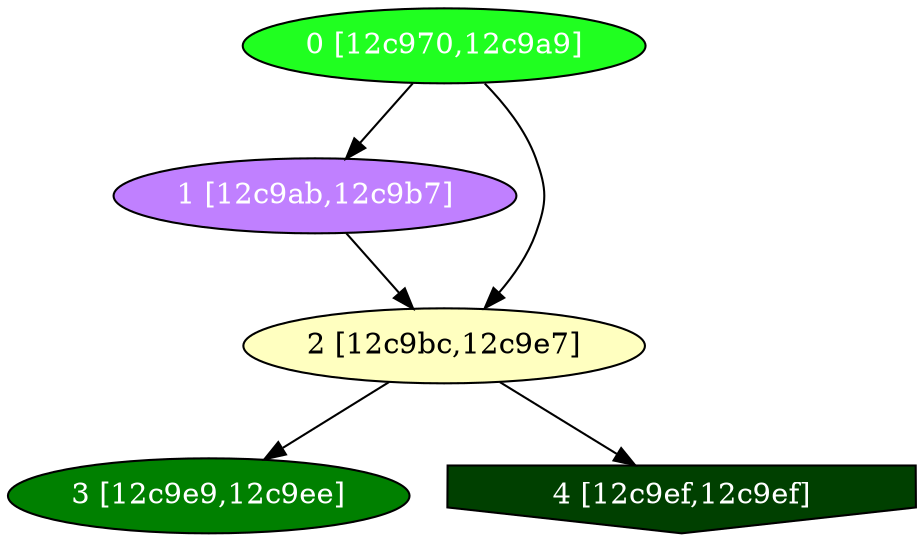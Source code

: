 diGraph libnss3{
	libnss3_0  [style=filled fillcolor="#20FF20" fontcolor="#ffffff" shape=oval label="0 [12c970,12c9a9]"]
	libnss3_1  [style=filled fillcolor="#C080FF" fontcolor="#ffffff" shape=oval label="1 [12c9ab,12c9b7]"]
	libnss3_2  [style=filled fillcolor="#FFFFC0" fontcolor="#000000" shape=oval label="2 [12c9bc,12c9e7]"]
	libnss3_3  [style=filled fillcolor="#008000" fontcolor="#ffffff" shape=oval label="3 [12c9e9,12c9ee]"]
	libnss3_4  [style=filled fillcolor="#004000" fontcolor="#ffffff" shape=invhouse label="4 [12c9ef,12c9ef]"]

	libnss3_0 -> libnss3_1
	libnss3_0 -> libnss3_2
	libnss3_1 -> libnss3_2
	libnss3_2 -> libnss3_3
	libnss3_2 -> libnss3_4
}